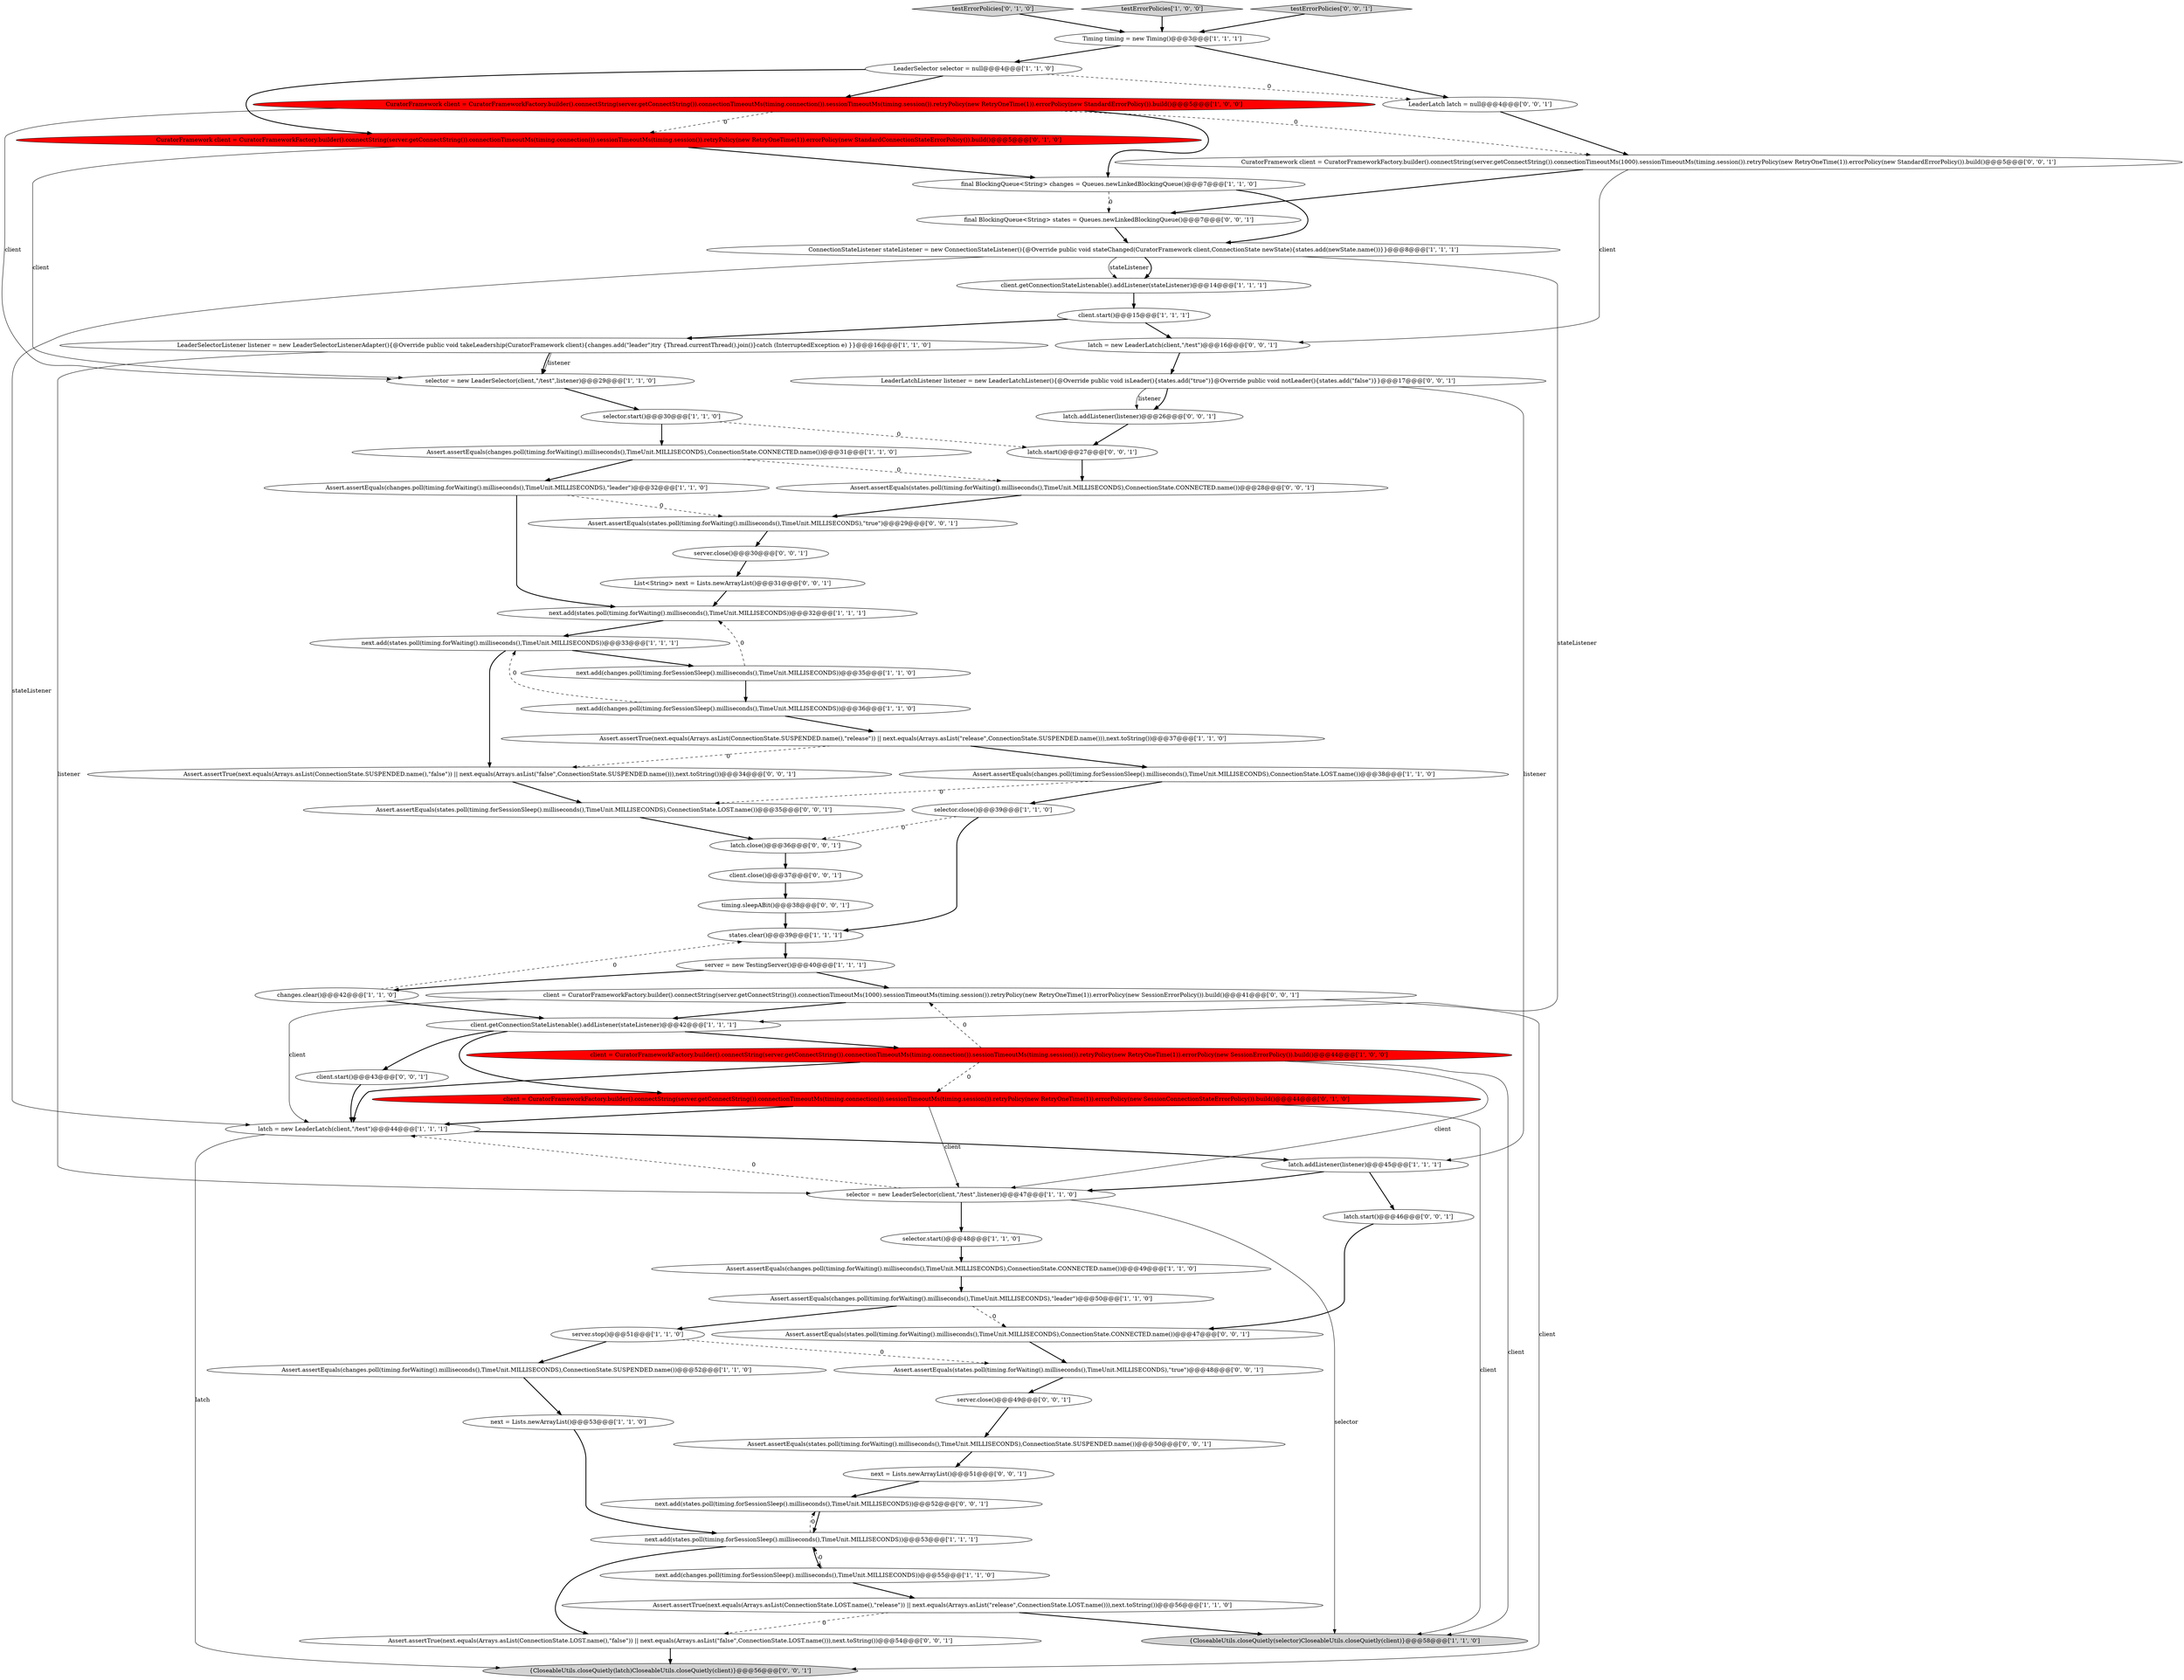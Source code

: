 digraph {
43 [style = filled, label = "client = CuratorFrameworkFactory.builder().connectString(server.getConnectString()).connectionTimeoutMs(1000).sessionTimeoutMs(timing.session()).retryPolicy(new RetryOneTime(1)).errorPolicy(new SessionErrorPolicy()).build()@@@41@@@['0', '0', '1']", fillcolor = white, shape = ellipse image = "AAA0AAABBB3BBB"];
40 [style = filled, label = "testErrorPolicies['0', '1', '0']", fillcolor = lightgray, shape = diamond image = "AAA0AAABBB2BBB"];
29 [style = filled, label = "server = new TestingServer()@@@40@@@['1', '1', '1']", fillcolor = white, shape = ellipse image = "AAA0AAABBB1BBB"];
16 [style = filled, label = "next.add(states.poll(timing.forWaiting().milliseconds(),TimeUnit.MILLISECONDS))@@@32@@@['1', '1', '1']", fillcolor = white, shape = ellipse image = "AAA0AAABBB1BBB"];
34 [style = filled, label = "testErrorPolicies['1', '0', '0']", fillcolor = lightgray, shape = diamond image = "AAA0AAABBB1BBB"];
35 [style = filled, label = "final BlockingQueue<String> changes = Queues.newLinkedBlockingQueue()@@@7@@@['1', '1', '0']", fillcolor = white, shape = ellipse image = "AAA0AAABBB1BBB"];
31 [style = filled, label = "Assert.assertTrue(next.equals(Arrays.asList(ConnectionState.SUSPENDED.name(),\"release\")) || next.equals(Arrays.asList(\"release\",ConnectionState.SUSPENDED.name())),next.toString())@@@37@@@['1', '1', '0']", fillcolor = white, shape = ellipse image = "AAA0AAABBB1BBB"];
39 [style = filled, label = "CuratorFramework client = CuratorFrameworkFactory.builder().connectString(server.getConnectString()).connectionTimeoutMs(timing.connection()).sessionTimeoutMs(timing.session()).retryPolicy(new RetryOneTime(1)).errorPolicy(new StandardConnectionStateErrorPolicy()).build()@@@5@@@['0', '1', '0']", fillcolor = red, shape = ellipse image = "AAA1AAABBB2BBB"];
57 [style = filled, label = "final BlockingQueue<String> states = Queues.newLinkedBlockingQueue()@@@7@@@['0', '0', '1']", fillcolor = white, shape = ellipse image = "AAA0AAABBB3BBB"];
61 [style = filled, label = "client.start()@@@43@@@['0', '0', '1']", fillcolor = white, shape = ellipse image = "AAA0AAABBB3BBB"];
65 [style = filled, label = "next = Lists.newArrayList()@@@51@@@['0', '0', '1']", fillcolor = white, shape = ellipse image = "AAA0AAABBB3BBB"];
33 [style = filled, label = "selector = new LeaderSelector(client,\"/test\",listener)@@@47@@@['1', '1', '0']", fillcolor = white, shape = ellipse image = "AAA0AAABBB1BBB"];
18 [style = filled, label = "ConnectionStateListener stateListener = new ConnectionStateListener(){@Override public void stateChanged(CuratorFramework client,ConnectionState newState){states.add(newState.name())}}@@@8@@@['1', '1', '1']", fillcolor = white, shape = ellipse image = "AAA0AAABBB1BBB"];
68 [style = filled, label = "latch.close()@@@36@@@['0', '0', '1']", fillcolor = white, shape = ellipse image = "AAA0AAABBB3BBB"];
46 [style = filled, label = "LeaderLatch latch = null@@@4@@@['0', '0', '1']", fillcolor = white, shape = ellipse image = "AAA0AAABBB3BBB"];
22 [style = filled, label = "next.add(states.poll(timing.forWaiting().milliseconds(),TimeUnit.MILLISECONDS))@@@33@@@['1', '1', '1']", fillcolor = white, shape = ellipse image = "AAA0AAABBB1BBB"];
55 [style = filled, label = "next.add(states.poll(timing.forSessionSleep().milliseconds(),TimeUnit.MILLISECONDS))@@@52@@@['0', '0', '1']", fillcolor = white, shape = ellipse image = "AAA0AAABBB3BBB"];
4 [style = filled, label = "next.add(changes.poll(timing.forSessionSleep().milliseconds(),TimeUnit.MILLISECONDS))@@@55@@@['1', '1', '0']", fillcolor = white, shape = ellipse image = "AAA0AAABBB1BBB"];
58 [style = filled, label = "Assert.assertTrue(next.equals(Arrays.asList(ConnectionState.LOST.name(),\"false\")) || next.equals(Arrays.asList(\"false\",ConnectionState.LOST.name())),next.toString())@@@54@@@['0', '0', '1']", fillcolor = white, shape = ellipse image = "AAA0AAABBB3BBB"];
2 [style = filled, label = "Assert.assertEquals(changes.poll(timing.forWaiting().milliseconds(),TimeUnit.MILLISECONDS),\"leader\")@@@32@@@['1', '1', '0']", fillcolor = white, shape = ellipse image = "AAA0AAABBB1BBB"];
62 [style = filled, label = "Assert.assertEquals(states.poll(timing.forSessionSleep().milliseconds(),TimeUnit.MILLISECONDS),ConnectionState.LOST.name())@@@35@@@['0', '0', '1']", fillcolor = white, shape = ellipse image = "AAA0AAABBB3BBB"];
48 [style = filled, label = "Assert.assertEquals(states.poll(timing.forWaiting().milliseconds(),TimeUnit.MILLISECONDS),\"true\")@@@48@@@['0', '0', '1']", fillcolor = white, shape = ellipse image = "AAA0AAABBB3BBB"];
28 [style = filled, label = "next.add(changes.poll(timing.forSessionSleep().milliseconds(),TimeUnit.MILLISECONDS))@@@36@@@['1', '1', '0']", fillcolor = white, shape = ellipse image = "AAA0AAABBB1BBB"];
30 [style = filled, label = "client.getConnectionStateListenable().addListener(stateListener)@@@14@@@['1', '1', '1']", fillcolor = white, shape = ellipse image = "AAA0AAABBB1BBB"];
44 [style = filled, label = "latch.start()@@@27@@@['0', '0', '1']", fillcolor = white, shape = ellipse image = "AAA0AAABBB3BBB"];
64 [style = filled, label = "Assert.assertEquals(states.poll(timing.forWaiting().milliseconds(),TimeUnit.MILLISECONDS),\"true\")@@@29@@@['0', '0', '1']", fillcolor = white, shape = ellipse image = "AAA0AAABBB3BBB"];
14 [style = filled, label = "latch.addListener(listener)@@@45@@@['1', '1', '1']", fillcolor = white, shape = ellipse image = "AAA0AAABBB1BBB"];
27 [style = filled, label = "next.add(changes.poll(timing.forSessionSleep().milliseconds(),TimeUnit.MILLISECONDS))@@@35@@@['1', '1', '0']", fillcolor = white, shape = ellipse image = "AAA0AAABBB1BBB"];
13 [style = filled, label = "Assert.assertEquals(changes.poll(timing.forWaiting().milliseconds(),TimeUnit.MILLISECONDS),ConnectionState.CONNECTED.name())@@@31@@@['1', '1', '0']", fillcolor = white, shape = ellipse image = "AAA0AAABBB1BBB"];
41 [style = filled, label = "latch = new LeaderLatch(client,\"/test\")@@@16@@@['0', '0', '1']", fillcolor = white, shape = ellipse image = "AAA0AAABBB3BBB"];
53 [style = filled, label = "server.close()@@@49@@@['0', '0', '1']", fillcolor = white, shape = ellipse image = "AAA0AAABBB3BBB"];
54 [style = filled, label = "List<String> next = Lists.newArrayList()@@@31@@@['0', '0', '1']", fillcolor = white, shape = ellipse image = "AAA0AAABBB3BBB"];
63 [style = filled, label = "Assert.assertEquals(states.poll(timing.forWaiting().milliseconds(),TimeUnit.MILLISECONDS),ConnectionState.SUSPENDED.name())@@@50@@@['0', '0', '1']", fillcolor = white, shape = ellipse image = "AAA0AAABBB3BBB"];
32 [style = filled, label = "client.getConnectionStateListenable().addListener(stateListener)@@@42@@@['1', '1', '1']", fillcolor = white, shape = ellipse image = "AAA0AAABBB1BBB"];
23 [style = filled, label = "Assert.assertEquals(changes.poll(timing.forWaiting().milliseconds(),TimeUnit.MILLISECONDS),\"leader\")@@@50@@@['1', '1', '0']", fillcolor = white, shape = ellipse image = "AAA0AAABBB1BBB"];
6 [style = filled, label = "Assert.assertEquals(changes.poll(timing.forWaiting().milliseconds(),TimeUnit.MILLISECONDS),ConnectionState.CONNECTED.name())@@@49@@@['1', '1', '0']", fillcolor = white, shape = ellipse image = "AAA0AAABBB1BBB"];
15 [style = filled, label = "selector.start()@@@48@@@['1', '1', '0']", fillcolor = white, shape = ellipse image = "AAA0AAABBB1BBB"];
10 [style = filled, label = "server.stop()@@@51@@@['1', '1', '0']", fillcolor = white, shape = ellipse image = "AAA0AAABBB1BBB"];
0 [style = filled, label = "selector.start()@@@30@@@['1', '1', '0']", fillcolor = white, shape = ellipse image = "AAA0AAABBB1BBB"];
60 [style = filled, label = "Assert.assertEquals(states.poll(timing.forWaiting().milliseconds(),TimeUnit.MILLISECONDS),ConnectionState.CONNECTED.name())@@@28@@@['0', '0', '1']", fillcolor = white, shape = ellipse image = "AAA0AAABBB3BBB"];
51 [style = filled, label = "LeaderLatchListener listener = new LeaderLatchListener(){@Override public void isLeader(){states.add(\"true\")}@Override public void notLeader(){states.add(\"false\")}}@@@17@@@['0', '0', '1']", fillcolor = white, shape = ellipse image = "AAA0AAABBB3BBB"];
42 [style = filled, label = "latch.start()@@@46@@@['0', '0', '1']", fillcolor = white, shape = ellipse image = "AAA0AAABBB3BBB"];
25 [style = filled, label = "client.start()@@@15@@@['1', '1', '1']", fillcolor = white, shape = ellipse image = "AAA0AAABBB1BBB"];
19 [style = filled, label = "{CloseableUtils.closeQuietly(selector)CloseableUtils.closeQuietly(client)}@@@58@@@['1', '1', '0']", fillcolor = lightgray, shape = ellipse image = "AAA0AAABBB1BBB"];
24 [style = filled, label = "Timing timing = new Timing()@@@3@@@['1', '1', '1']", fillcolor = white, shape = ellipse image = "AAA0AAABBB1BBB"];
20 [style = filled, label = "CuratorFramework client = CuratorFrameworkFactory.builder().connectString(server.getConnectString()).connectionTimeoutMs(timing.connection()).sessionTimeoutMs(timing.session()).retryPolicy(new RetryOneTime(1)).errorPolicy(new StandardErrorPolicy()).build()@@@5@@@['1', '0', '0']", fillcolor = red, shape = ellipse image = "AAA1AAABBB1BBB"];
26 [style = filled, label = "states.clear()@@@39@@@['1', '1', '1']", fillcolor = white, shape = ellipse image = "AAA0AAABBB1BBB"];
37 [style = filled, label = "Assert.assertEquals(changes.poll(timing.forWaiting().milliseconds(),TimeUnit.MILLISECONDS),ConnectionState.SUSPENDED.name())@@@52@@@['1', '1', '0']", fillcolor = white, shape = ellipse image = "AAA0AAABBB1BBB"];
36 [style = filled, label = "next.add(states.poll(timing.forSessionSleep().milliseconds(),TimeUnit.MILLISECONDS))@@@53@@@['1', '1', '1']", fillcolor = white, shape = ellipse image = "AAA0AAABBB1BBB"];
45 [style = filled, label = "CuratorFramework client = CuratorFrameworkFactory.builder().connectString(server.getConnectString()).connectionTimeoutMs(1000).sessionTimeoutMs(timing.session()).retryPolicy(new RetryOneTime(1)).errorPolicy(new StandardErrorPolicy()).build()@@@5@@@['0', '0', '1']", fillcolor = white, shape = ellipse image = "AAA0AAABBB3BBB"];
59 [style = filled, label = "Assert.assertEquals(states.poll(timing.forWaiting().milliseconds(),TimeUnit.MILLISECONDS),ConnectionState.CONNECTED.name())@@@47@@@['0', '0', '1']", fillcolor = white, shape = ellipse image = "AAA0AAABBB3BBB"];
52 [style = filled, label = "latch.addListener(listener)@@@26@@@['0', '0', '1']", fillcolor = white, shape = ellipse image = "AAA0AAABBB3BBB"];
1 [style = filled, label = "client = CuratorFrameworkFactory.builder().connectString(server.getConnectString()).connectionTimeoutMs(timing.connection()).sessionTimeoutMs(timing.session()).retryPolicy(new RetryOneTime(1)).errorPolicy(new SessionErrorPolicy()).build()@@@44@@@['1', '0', '0']", fillcolor = red, shape = ellipse image = "AAA1AAABBB1BBB"];
7 [style = filled, label = "LeaderSelectorListener listener = new LeaderSelectorListenerAdapter(){@Override public void takeLeadership(CuratorFramework client){changes.add(\"leader\")try {Thread.currentThread().join()}catch (InterruptedException e) }}@@@16@@@['1', '1', '0']", fillcolor = white, shape = ellipse image = "AAA0AAABBB1BBB"];
5 [style = filled, label = "next = Lists.newArrayList()@@@53@@@['1', '1', '0']", fillcolor = white, shape = ellipse image = "AAA0AAABBB1BBB"];
21 [style = filled, label = "Assert.assertTrue(next.equals(Arrays.asList(ConnectionState.LOST.name(),\"release\")) || next.equals(Arrays.asList(\"release\",ConnectionState.LOST.name())),next.toString())@@@56@@@['1', '1', '0']", fillcolor = white, shape = ellipse image = "AAA0AAABBB1BBB"];
11 [style = filled, label = "selector = new LeaderSelector(client,\"/test\",listener)@@@29@@@['1', '1', '0']", fillcolor = white, shape = ellipse image = "AAA0AAABBB1BBB"];
17 [style = filled, label = "selector.close()@@@39@@@['1', '1', '0']", fillcolor = white, shape = ellipse image = "AAA0AAABBB1BBB"];
47 [style = filled, label = "{CloseableUtils.closeQuietly(latch)CloseableUtils.closeQuietly(client)}@@@56@@@['0', '0', '1']", fillcolor = lightgray, shape = ellipse image = "AAA0AAABBB3BBB"];
67 [style = filled, label = "testErrorPolicies['0', '0', '1']", fillcolor = lightgray, shape = diamond image = "AAA0AAABBB3BBB"];
12 [style = filled, label = "changes.clear()@@@42@@@['1', '1', '0']", fillcolor = white, shape = ellipse image = "AAA0AAABBB1BBB"];
8 [style = filled, label = "latch = new LeaderLatch(client,\"/test\")@@@44@@@['1', '1', '1']", fillcolor = white, shape = ellipse image = "AAA0AAABBB1BBB"];
49 [style = filled, label = "Assert.assertTrue(next.equals(Arrays.asList(ConnectionState.SUSPENDED.name(),\"false\")) || next.equals(Arrays.asList(\"false\",ConnectionState.SUSPENDED.name())),next.toString())@@@34@@@['0', '0', '1']", fillcolor = white, shape = ellipse image = "AAA0AAABBB3BBB"];
56 [style = filled, label = "timing.sleepABit()@@@38@@@['0', '0', '1']", fillcolor = white, shape = ellipse image = "AAA0AAABBB3BBB"];
3 [style = filled, label = "LeaderSelector selector = null@@@4@@@['1', '1', '0']", fillcolor = white, shape = ellipse image = "AAA0AAABBB1BBB"];
9 [style = filled, label = "Assert.assertEquals(changes.poll(timing.forSessionSleep().milliseconds(),TimeUnit.MILLISECONDS),ConnectionState.LOST.name())@@@38@@@['1', '1', '0']", fillcolor = white, shape = ellipse image = "AAA0AAABBB1BBB"];
66 [style = filled, label = "client.close()@@@37@@@['0', '0', '1']", fillcolor = white, shape = ellipse image = "AAA0AAABBB3BBB"];
38 [style = filled, label = "client = CuratorFrameworkFactory.builder().connectString(server.getConnectString()).connectionTimeoutMs(timing.connection()).sessionTimeoutMs(timing.session()).retryPolicy(new RetryOneTime(1)).errorPolicy(new SessionConnectionStateErrorPolicy()).build()@@@44@@@['0', '1', '0']", fillcolor = red, shape = ellipse image = "AAA1AAABBB2BBB"];
50 [style = filled, label = "server.close()@@@30@@@['0', '0', '1']", fillcolor = white, shape = ellipse image = "AAA0AAABBB3BBB"];
52->44 [style = bold, label=""];
55->36 [style = bold, label=""];
0->13 [style = bold, label=""];
31->9 [style = bold, label=""];
0->44 [style = dashed, label="0"];
27->28 [style = bold, label=""];
53->63 [style = bold, label=""];
68->66 [style = bold, label=""];
18->30 [style = bold, label=""];
18->32 [style = solid, label="stateListener"];
45->41 [style = solid, label="client"];
2->64 [style = dashed, label="0"];
45->57 [style = bold, label=""];
37->5 [style = bold, label=""];
12->26 [style = dashed, label="0"];
1->19 [style = solid, label="client"];
34->24 [style = bold, label=""];
4->36 [style = dashed, label="0"];
54->16 [style = bold, label=""];
1->33 [style = solid, label="client"];
29->43 [style = bold, label=""];
43->8 [style = solid, label="client"];
3->39 [style = bold, label=""];
40->24 [style = bold, label=""];
1->38 [style = dashed, label="0"];
56->26 [style = bold, label=""];
18->8 [style = solid, label="stateListener"];
20->39 [style = dashed, label="0"];
33->19 [style = solid, label="selector"];
50->54 [style = bold, label=""];
5->36 [style = bold, label=""];
8->47 [style = solid, label="latch"];
24->46 [style = bold, label=""];
2->16 [style = bold, label=""];
17->68 [style = dashed, label="0"];
32->61 [style = bold, label=""];
7->11 [style = bold, label=""];
35->18 [style = bold, label=""];
21->19 [style = bold, label=""];
1->43 [style = dashed, label="0"];
33->15 [style = bold, label=""];
60->64 [style = bold, label=""];
36->4 [style = bold, label=""];
43->32 [style = bold, label=""];
4->21 [style = bold, label=""];
9->17 [style = bold, label=""];
23->59 [style = dashed, label="0"];
49->62 [style = bold, label=""];
25->7 [style = bold, label=""];
22->49 [style = bold, label=""];
36->58 [style = bold, label=""];
33->8 [style = dashed, label="0"];
39->35 [style = bold, label=""];
61->8 [style = bold, label=""];
23->10 [style = bold, label=""];
62->68 [style = bold, label=""];
65->55 [style = bold, label=""];
20->11 [style = solid, label="client"];
27->16 [style = dashed, label="0"];
59->48 [style = bold, label=""];
18->30 [style = solid, label="stateListener"];
24->3 [style = bold, label=""];
31->49 [style = dashed, label="0"];
36->55 [style = dashed, label="0"];
1->8 [style = bold, label=""];
63->65 [style = bold, label=""];
13->60 [style = dashed, label="0"];
6->23 [style = bold, label=""];
25->41 [style = bold, label=""];
51->14 [style = solid, label="listener"];
28->31 [style = bold, label=""];
14->42 [style = bold, label=""];
38->33 [style = solid, label="client"];
12->32 [style = bold, label=""];
8->14 [style = bold, label=""];
3->46 [style = dashed, label="0"];
39->11 [style = solid, label="client"];
51->52 [style = bold, label=""];
38->19 [style = solid, label="client"];
28->22 [style = dashed, label="0"];
7->11 [style = solid, label="listener"];
43->47 [style = solid, label="client"];
7->33 [style = solid, label="listener"];
51->52 [style = solid, label="listener"];
32->1 [style = bold, label=""];
9->62 [style = dashed, label="0"];
38->8 [style = bold, label=""];
42->59 [style = bold, label=""];
10->37 [style = bold, label=""];
13->2 [style = bold, label=""];
17->26 [style = bold, label=""];
44->60 [style = bold, label=""];
20->45 [style = dashed, label="0"];
21->58 [style = dashed, label="0"];
26->29 [style = bold, label=""];
30->25 [style = bold, label=""];
15->6 [style = bold, label=""];
48->53 [style = bold, label=""];
57->18 [style = bold, label=""];
16->22 [style = bold, label=""];
35->57 [style = dashed, label="0"];
14->33 [style = bold, label=""];
32->38 [style = bold, label=""];
3->20 [style = bold, label=""];
11->0 [style = bold, label=""];
29->12 [style = bold, label=""];
58->47 [style = bold, label=""];
22->27 [style = bold, label=""];
41->51 [style = bold, label=""];
10->48 [style = dashed, label="0"];
46->45 [style = bold, label=""];
64->50 [style = bold, label=""];
20->35 [style = bold, label=""];
67->24 [style = bold, label=""];
66->56 [style = bold, label=""];
}
